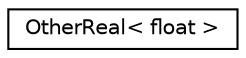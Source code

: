 digraph "Graphical Class Hierarchy"
{
  edge [fontname="Helvetica",fontsize="10",labelfontname="Helvetica",labelfontsize="10"];
  node [fontname="Helvetica",fontsize="10",shape=record];
  rankdir="LR";
  Node0 [label="OtherReal\< float \>",height=0.2,width=0.4,color="black", fillcolor="white", style="filled",URL="$classkaldi_1_1OtherReal_3_01float_01_4.html",tooltip="A specialized class for switching from float to double. "];
}
